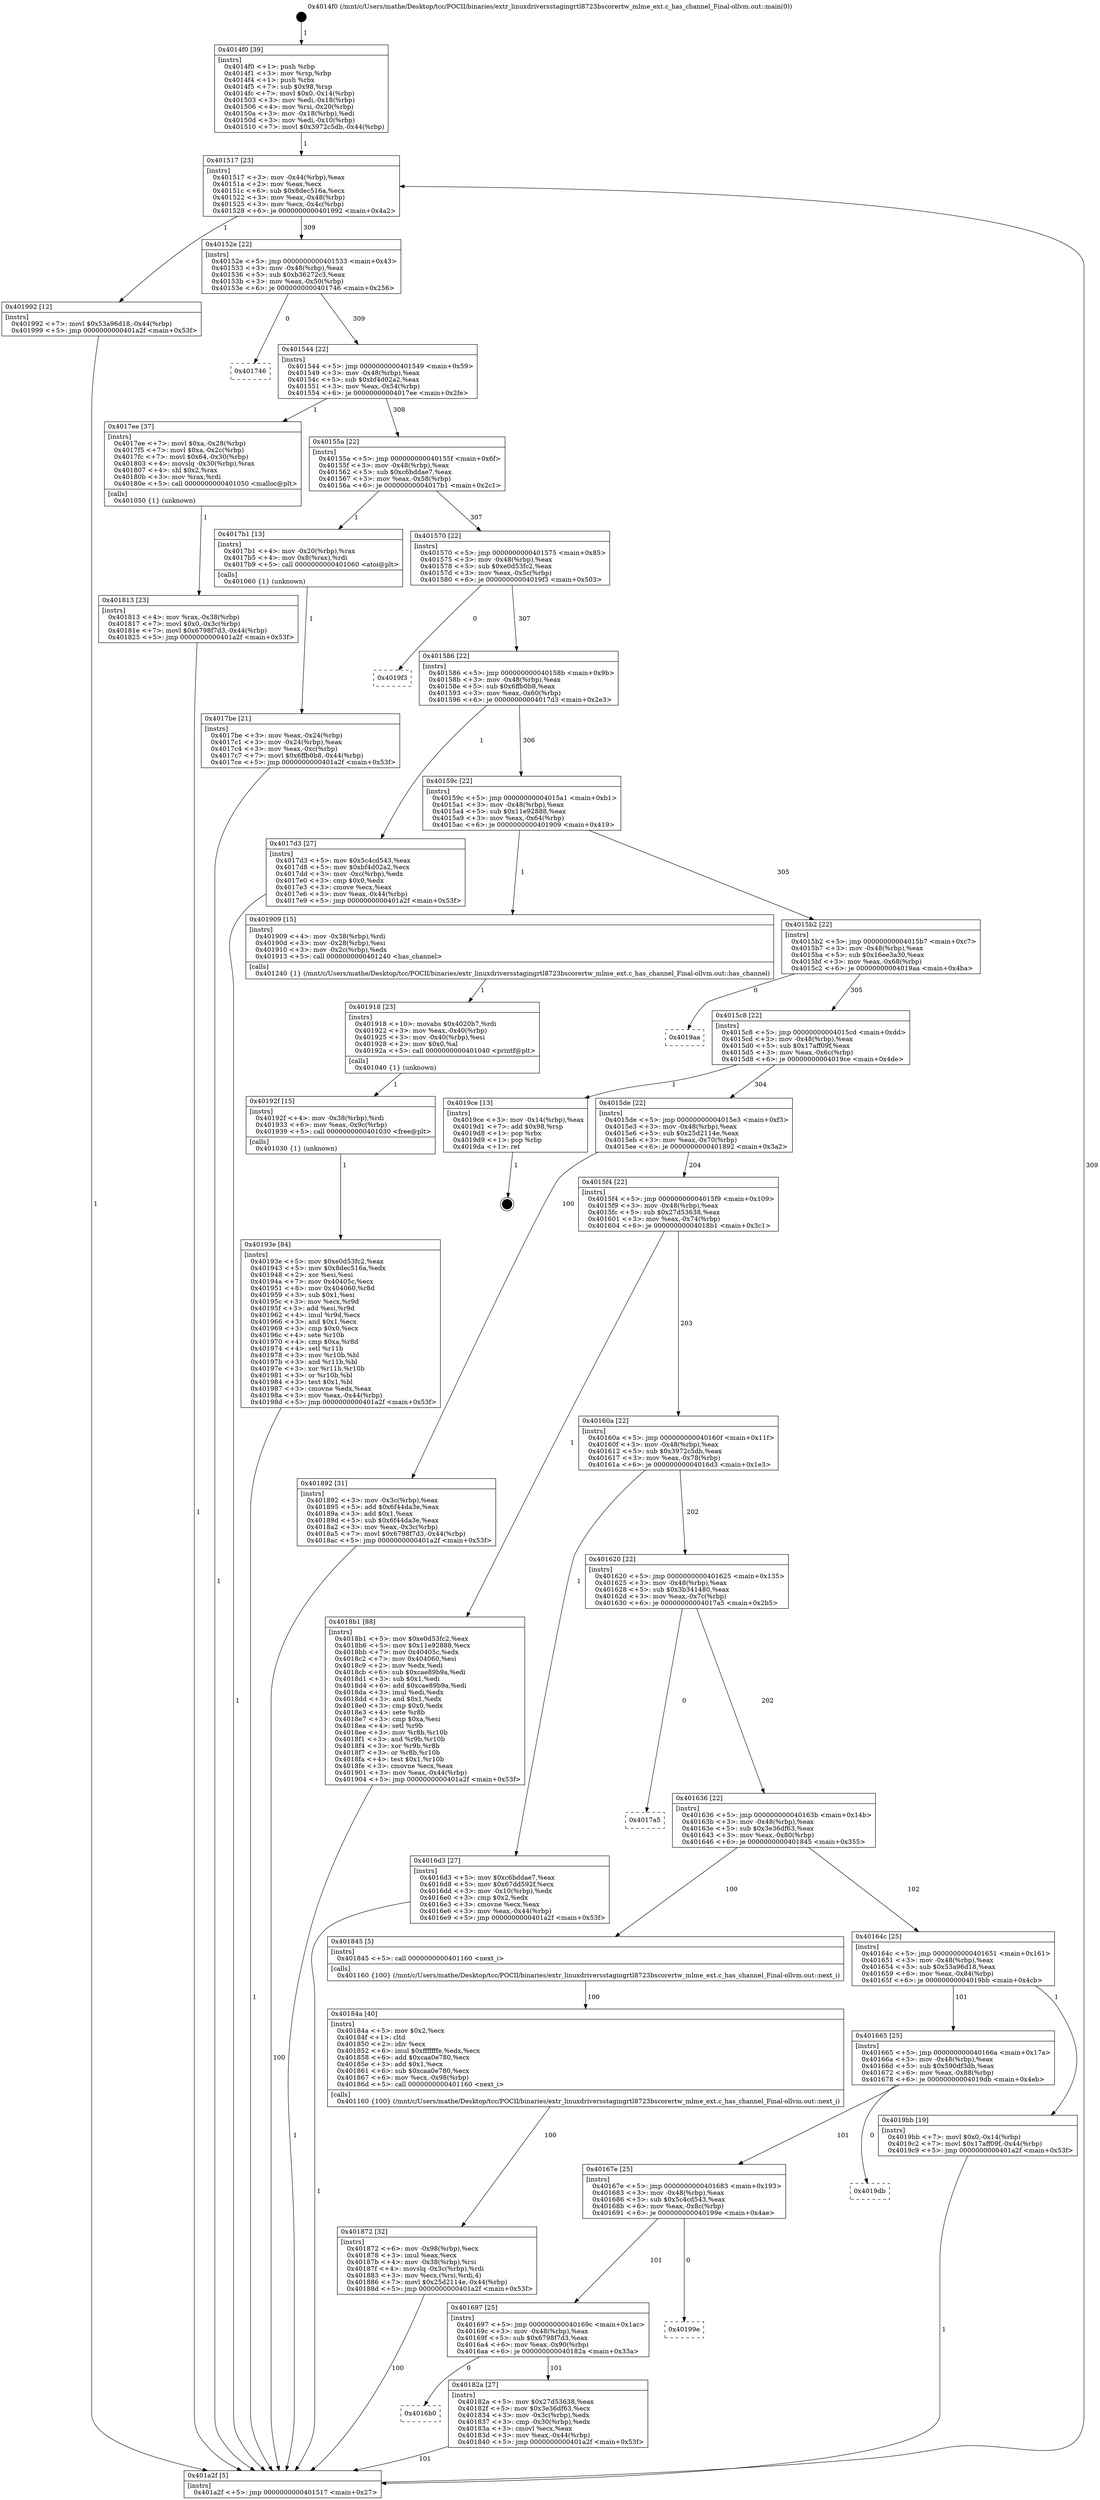 digraph "0x4014f0" {
  label = "0x4014f0 (/mnt/c/Users/mathe/Desktop/tcc/POCII/binaries/extr_linuxdriversstagingrtl8723bscorertw_mlme_ext.c_has_channel_Final-ollvm.out::main(0))"
  labelloc = "t"
  node[shape=record]

  Entry [label="",width=0.3,height=0.3,shape=circle,fillcolor=black,style=filled]
  "0x401517" [label="{
     0x401517 [23]\l
     | [instrs]\l
     &nbsp;&nbsp;0x401517 \<+3\>: mov -0x44(%rbp),%eax\l
     &nbsp;&nbsp;0x40151a \<+2\>: mov %eax,%ecx\l
     &nbsp;&nbsp;0x40151c \<+6\>: sub $0x8dec516a,%ecx\l
     &nbsp;&nbsp;0x401522 \<+3\>: mov %eax,-0x48(%rbp)\l
     &nbsp;&nbsp;0x401525 \<+3\>: mov %ecx,-0x4c(%rbp)\l
     &nbsp;&nbsp;0x401528 \<+6\>: je 0000000000401992 \<main+0x4a2\>\l
  }"]
  "0x401992" [label="{
     0x401992 [12]\l
     | [instrs]\l
     &nbsp;&nbsp;0x401992 \<+7\>: movl $0x53a96d18,-0x44(%rbp)\l
     &nbsp;&nbsp;0x401999 \<+5\>: jmp 0000000000401a2f \<main+0x53f\>\l
  }"]
  "0x40152e" [label="{
     0x40152e [22]\l
     | [instrs]\l
     &nbsp;&nbsp;0x40152e \<+5\>: jmp 0000000000401533 \<main+0x43\>\l
     &nbsp;&nbsp;0x401533 \<+3\>: mov -0x48(%rbp),%eax\l
     &nbsp;&nbsp;0x401536 \<+5\>: sub $0xb36272c3,%eax\l
     &nbsp;&nbsp;0x40153b \<+3\>: mov %eax,-0x50(%rbp)\l
     &nbsp;&nbsp;0x40153e \<+6\>: je 0000000000401746 \<main+0x256\>\l
  }"]
  Exit [label="",width=0.3,height=0.3,shape=circle,fillcolor=black,style=filled,peripheries=2]
  "0x401746" [label="{
     0x401746\l
  }", style=dashed]
  "0x401544" [label="{
     0x401544 [22]\l
     | [instrs]\l
     &nbsp;&nbsp;0x401544 \<+5\>: jmp 0000000000401549 \<main+0x59\>\l
     &nbsp;&nbsp;0x401549 \<+3\>: mov -0x48(%rbp),%eax\l
     &nbsp;&nbsp;0x40154c \<+5\>: sub $0xbf4d02a2,%eax\l
     &nbsp;&nbsp;0x401551 \<+3\>: mov %eax,-0x54(%rbp)\l
     &nbsp;&nbsp;0x401554 \<+6\>: je 00000000004017ee \<main+0x2fe\>\l
  }"]
  "0x40193e" [label="{
     0x40193e [84]\l
     | [instrs]\l
     &nbsp;&nbsp;0x40193e \<+5\>: mov $0xe0d53fc2,%eax\l
     &nbsp;&nbsp;0x401943 \<+5\>: mov $0x8dec516a,%edx\l
     &nbsp;&nbsp;0x401948 \<+2\>: xor %esi,%esi\l
     &nbsp;&nbsp;0x40194a \<+7\>: mov 0x40405c,%ecx\l
     &nbsp;&nbsp;0x401951 \<+8\>: mov 0x404060,%r8d\l
     &nbsp;&nbsp;0x401959 \<+3\>: sub $0x1,%esi\l
     &nbsp;&nbsp;0x40195c \<+3\>: mov %ecx,%r9d\l
     &nbsp;&nbsp;0x40195f \<+3\>: add %esi,%r9d\l
     &nbsp;&nbsp;0x401962 \<+4\>: imul %r9d,%ecx\l
     &nbsp;&nbsp;0x401966 \<+3\>: and $0x1,%ecx\l
     &nbsp;&nbsp;0x401969 \<+3\>: cmp $0x0,%ecx\l
     &nbsp;&nbsp;0x40196c \<+4\>: sete %r10b\l
     &nbsp;&nbsp;0x401970 \<+4\>: cmp $0xa,%r8d\l
     &nbsp;&nbsp;0x401974 \<+4\>: setl %r11b\l
     &nbsp;&nbsp;0x401978 \<+3\>: mov %r10b,%bl\l
     &nbsp;&nbsp;0x40197b \<+3\>: and %r11b,%bl\l
     &nbsp;&nbsp;0x40197e \<+3\>: xor %r11b,%r10b\l
     &nbsp;&nbsp;0x401981 \<+3\>: or %r10b,%bl\l
     &nbsp;&nbsp;0x401984 \<+3\>: test $0x1,%bl\l
     &nbsp;&nbsp;0x401987 \<+3\>: cmovne %edx,%eax\l
     &nbsp;&nbsp;0x40198a \<+3\>: mov %eax,-0x44(%rbp)\l
     &nbsp;&nbsp;0x40198d \<+5\>: jmp 0000000000401a2f \<main+0x53f\>\l
  }"]
  "0x4017ee" [label="{
     0x4017ee [37]\l
     | [instrs]\l
     &nbsp;&nbsp;0x4017ee \<+7\>: movl $0xa,-0x28(%rbp)\l
     &nbsp;&nbsp;0x4017f5 \<+7\>: movl $0xa,-0x2c(%rbp)\l
     &nbsp;&nbsp;0x4017fc \<+7\>: movl $0x64,-0x30(%rbp)\l
     &nbsp;&nbsp;0x401803 \<+4\>: movslq -0x30(%rbp),%rax\l
     &nbsp;&nbsp;0x401807 \<+4\>: shl $0x2,%rax\l
     &nbsp;&nbsp;0x40180b \<+3\>: mov %rax,%rdi\l
     &nbsp;&nbsp;0x40180e \<+5\>: call 0000000000401050 \<malloc@plt\>\l
     | [calls]\l
     &nbsp;&nbsp;0x401050 \{1\} (unknown)\l
  }"]
  "0x40155a" [label="{
     0x40155a [22]\l
     | [instrs]\l
     &nbsp;&nbsp;0x40155a \<+5\>: jmp 000000000040155f \<main+0x6f\>\l
     &nbsp;&nbsp;0x40155f \<+3\>: mov -0x48(%rbp),%eax\l
     &nbsp;&nbsp;0x401562 \<+5\>: sub $0xc6bddae7,%eax\l
     &nbsp;&nbsp;0x401567 \<+3\>: mov %eax,-0x58(%rbp)\l
     &nbsp;&nbsp;0x40156a \<+6\>: je 00000000004017b1 \<main+0x2c1\>\l
  }"]
  "0x40192f" [label="{
     0x40192f [15]\l
     | [instrs]\l
     &nbsp;&nbsp;0x40192f \<+4\>: mov -0x38(%rbp),%rdi\l
     &nbsp;&nbsp;0x401933 \<+6\>: mov %eax,-0x9c(%rbp)\l
     &nbsp;&nbsp;0x401939 \<+5\>: call 0000000000401030 \<free@plt\>\l
     | [calls]\l
     &nbsp;&nbsp;0x401030 \{1\} (unknown)\l
  }"]
  "0x4017b1" [label="{
     0x4017b1 [13]\l
     | [instrs]\l
     &nbsp;&nbsp;0x4017b1 \<+4\>: mov -0x20(%rbp),%rax\l
     &nbsp;&nbsp;0x4017b5 \<+4\>: mov 0x8(%rax),%rdi\l
     &nbsp;&nbsp;0x4017b9 \<+5\>: call 0000000000401060 \<atoi@plt\>\l
     | [calls]\l
     &nbsp;&nbsp;0x401060 \{1\} (unknown)\l
  }"]
  "0x401570" [label="{
     0x401570 [22]\l
     | [instrs]\l
     &nbsp;&nbsp;0x401570 \<+5\>: jmp 0000000000401575 \<main+0x85\>\l
     &nbsp;&nbsp;0x401575 \<+3\>: mov -0x48(%rbp),%eax\l
     &nbsp;&nbsp;0x401578 \<+5\>: sub $0xe0d53fc2,%eax\l
     &nbsp;&nbsp;0x40157d \<+3\>: mov %eax,-0x5c(%rbp)\l
     &nbsp;&nbsp;0x401580 \<+6\>: je 00000000004019f3 \<main+0x503\>\l
  }"]
  "0x401918" [label="{
     0x401918 [23]\l
     | [instrs]\l
     &nbsp;&nbsp;0x401918 \<+10\>: movabs $0x4020b7,%rdi\l
     &nbsp;&nbsp;0x401922 \<+3\>: mov %eax,-0x40(%rbp)\l
     &nbsp;&nbsp;0x401925 \<+3\>: mov -0x40(%rbp),%esi\l
     &nbsp;&nbsp;0x401928 \<+2\>: mov $0x0,%al\l
     &nbsp;&nbsp;0x40192a \<+5\>: call 0000000000401040 \<printf@plt\>\l
     | [calls]\l
     &nbsp;&nbsp;0x401040 \{1\} (unknown)\l
  }"]
  "0x4019f3" [label="{
     0x4019f3\l
  }", style=dashed]
  "0x401586" [label="{
     0x401586 [22]\l
     | [instrs]\l
     &nbsp;&nbsp;0x401586 \<+5\>: jmp 000000000040158b \<main+0x9b\>\l
     &nbsp;&nbsp;0x40158b \<+3\>: mov -0x48(%rbp),%eax\l
     &nbsp;&nbsp;0x40158e \<+5\>: sub $0x6ffb0b8,%eax\l
     &nbsp;&nbsp;0x401593 \<+3\>: mov %eax,-0x60(%rbp)\l
     &nbsp;&nbsp;0x401596 \<+6\>: je 00000000004017d3 \<main+0x2e3\>\l
  }"]
  "0x401872" [label="{
     0x401872 [32]\l
     | [instrs]\l
     &nbsp;&nbsp;0x401872 \<+6\>: mov -0x98(%rbp),%ecx\l
     &nbsp;&nbsp;0x401878 \<+3\>: imul %eax,%ecx\l
     &nbsp;&nbsp;0x40187b \<+4\>: mov -0x38(%rbp),%rsi\l
     &nbsp;&nbsp;0x40187f \<+4\>: movslq -0x3c(%rbp),%rdi\l
     &nbsp;&nbsp;0x401883 \<+3\>: mov %ecx,(%rsi,%rdi,4)\l
     &nbsp;&nbsp;0x401886 \<+7\>: movl $0x25d2114e,-0x44(%rbp)\l
     &nbsp;&nbsp;0x40188d \<+5\>: jmp 0000000000401a2f \<main+0x53f\>\l
  }"]
  "0x4017d3" [label="{
     0x4017d3 [27]\l
     | [instrs]\l
     &nbsp;&nbsp;0x4017d3 \<+5\>: mov $0x5c4cd543,%eax\l
     &nbsp;&nbsp;0x4017d8 \<+5\>: mov $0xbf4d02a2,%ecx\l
     &nbsp;&nbsp;0x4017dd \<+3\>: mov -0xc(%rbp),%edx\l
     &nbsp;&nbsp;0x4017e0 \<+3\>: cmp $0x0,%edx\l
     &nbsp;&nbsp;0x4017e3 \<+3\>: cmove %ecx,%eax\l
     &nbsp;&nbsp;0x4017e6 \<+3\>: mov %eax,-0x44(%rbp)\l
     &nbsp;&nbsp;0x4017e9 \<+5\>: jmp 0000000000401a2f \<main+0x53f\>\l
  }"]
  "0x40159c" [label="{
     0x40159c [22]\l
     | [instrs]\l
     &nbsp;&nbsp;0x40159c \<+5\>: jmp 00000000004015a1 \<main+0xb1\>\l
     &nbsp;&nbsp;0x4015a1 \<+3\>: mov -0x48(%rbp),%eax\l
     &nbsp;&nbsp;0x4015a4 \<+5\>: sub $0x11e92888,%eax\l
     &nbsp;&nbsp;0x4015a9 \<+3\>: mov %eax,-0x64(%rbp)\l
     &nbsp;&nbsp;0x4015ac \<+6\>: je 0000000000401909 \<main+0x419\>\l
  }"]
  "0x40184a" [label="{
     0x40184a [40]\l
     | [instrs]\l
     &nbsp;&nbsp;0x40184a \<+5\>: mov $0x2,%ecx\l
     &nbsp;&nbsp;0x40184f \<+1\>: cltd\l
     &nbsp;&nbsp;0x401850 \<+2\>: idiv %ecx\l
     &nbsp;&nbsp;0x401852 \<+6\>: imul $0xfffffffe,%edx,%ecx\l
     &nbsp;&nbsp;0x401858 \<+6\>: add $0xcaa0e780,%ecx\l
     &nbsp;&nbsp;0x40185e \<+3\>: add $0x1,%ecx\l
     &nbsp;&nbsp;0x401861 \<+6\>: sub $0xcaa0e780,%ecx\l
     &nbsp;&nbsp;0x401867 \<+6\>: mov %ecx,-0x98(%rbp)\l
     &nbsp;&nbsp;0x40186d \<+5\>: call 0000000000401160 \<next_i\>\l
     | [calls]\l
     &nbsp;&nbsp;0x401160 \{100\} (/mnt/c/Users/mathe/Desktop/tcc/POCII/binaries/extr_linuxdriversstagingrtl8723bscorertw_mlme_ext.c_has_channel_Final-ollvm.out::next_i)\l
  }"]
  "0x401909" [label="{
     0x401909 [15]\l
     | [instrs]\l
     &nbsp;&nbsp;0x401909 \<+4\>: mov -0x38(%rbp),%rdi\l
     &nbsp;&nbsp;0x40190d \<+3\>: mov -0x28(%rbp),%esi\l
     &nbsp;&nbsp;0x401910 \<+3\>: mov -0x2c(%rbp),%edx\l
     &nbsp;&nbsp;0x401913 \<+5\>: call 0000000000401240 \<has_channel\>\l
     | [calls]\l
     &nbsp;&nbsp;0x401240 \{1\} (/mnt/c/Users/mathe/Desktop/tcc/POCII/binaries/extr_linuxdriversstagingrtl8723bscorertw_mlme_ext.c_has_channel_Final-ollvm.out::has_channel)\l
  }"]
  "0x4015b2" [label="{
     0x4015b2 [22]\l
     | [instrs]\l
     &nbsp;&nbsp;0x4015b2 \<+5\>: jmp 00000000004015b7 \<main+0xc7\>\l
     &nbsp;&nbsp;0x4015b7 \<+3\>: mov -0x48(%rbp),%eax\l
     &nbsp;&nbsp;0x4015ba \<+5\>: sub $0x16ee3a30,%eax\l
     &nbsp;&nbsp;0x4015bf \<+3\>: mov %eax,-0x68(%rbp)\l
     &nbsp;&nbsp;0x4015c2 \<+6\>: je 00000000004019aa \<main+0x4ba\>\l
  }"]
  "0x4016b0" [label="{
     0x4016b0\l
  }", style=dashed]
  "0x4019aa" [label="{
     0x4019aa\l
  }", style=dashed]
  "0x4015c8" [label="{
     0x4015c8 [22]\l
     | [instrs]\l
     &nbsp;&nbsp;0x4015c8 \<+5\>: jmp 00000000004015cd \<main+0xdd\>\l
     &nbsp;&nbsp;0x4015cd \<+3\>: mov -0x48(%rbp),%eax\l
     &nbsp;&nbsp;0x4015d0 \<+5\>: sub $0x17aff09f,%eax\l
     &nbsp;&nbsp;0x4015d5 \<+3\>: mov %eax,-0x6c(%rbp)\l
     &nbsp;&nbsp;0x4015d8 \<+6\>: je 00000000004019ce \<main+0x4de\>\l
  }"]
  "0x40182a" [label="{
     0x40182a [27]\l
     | [instrs]\l
     &nbsp;&nbsp;0x40182a \<+5\>: mov $0x27d53638,%eax\l
     &nbsp;&nbsp;0x40182f \<+5\>: mov $0x3e36df63,%ecx\l
     &nbsp;&nbsp;0x401834 \<+3\>: mov -0x3c(%rbp),%edx\l
     &nbsp;&nbsp;0x401837 \<+3\>: cmp -0x30(%rbp),%edx\l
     &nbsp;&nbsp;0x40183a \<+3\>: cmovl %ecx,%eax\l
     &nbsp;&nbsp;0x40183d \<+3\>: mov %eax,-0x44(%rbp)\l
     &nbsp;&nbsp;0x401840 \<+5\>: jmp 0000000000401a2f \<main+0x53f\>\l
  }"]
  "0x4019ce" [label="{
     0x4019ce [13]\l
     | [instrs]\l
     &nbsp;&nbsp;0x4019ce \<+3\>: mov -0x14(%rbp),%eax\l
     &nbsp;&nbsp;0x4019d1 \<+7\>: add $0x98,%rsp\l
     &nbsp;&nbsp;0x4019d8 \<+1\>: pop %rbx\l
     &nbsp;&nbsp;0x4019d9 \<+1\>: pop %rbp\l
     &nbsp;&nbsp;0x4019da \<+1\>: ret\l
  }"]
  "0x4015de" [label="{
     0x4015de [22]\l
     | [instrs]\l
     &nbsp;&nbsp;0x4015de \<+5\>: jmp 00000000004015e3 \<main+0xf3\>\l
     &nbsp;&nbsp;0x4015e3 \<+3\>: mov -0x48(%rbp),%eax\l
     &nbsp;&nbsp;0x4015e6 \<+5\>: sub $0x25d2114e,%eax\l
     &nbsp;&nbsp;0x4015eb \<+3\>: mov %eax,-0x70(%rbp)\l
     &nbsp;&nbsp;0x4015ee \<+6\>: je 0000000000401892 \<main+0x3a2\>\l
  }"]
  "0x401697" [label="{
     0x401697 [25]\l
     | [instrs]\l
     &nbsp;&nbsp;0x401697 \<+5\>: jmp 000000000040169c \<main+0x1ac\>\l
     &nbsp;&nbsp;0x40169c \<+3\>: mov -0x48(%rbp),%eax\l
     &nbsp;&nbsp;0x40169f \<+5\>: sub $0x6798f7d3,%eax\l
     &nbsp;&nbsp;0x4016a4 \<+6\>: mov %eax,-0x90(%rbp)\l
     &nbsp;&nbsp;0x4016aa \<+6\>: je 000000000040182a \<main+0x33a\>\l
  }"]
  "0x401892" [label="{
     0x401892 [31]\l
     | [instrs]\l
     &nbsp;&nbsp;0x401892 \<+3\>: mov -0x3c(%rbp),%eax\l
     &nbsp;&nbsp;0x401895 \<+5\>: add $0x6f44da3e,%eax\l
     &nbsp;&nbsp;0x40189a \<+3\>: add $0x1,%eax\l
     &nbsp;&nbsp;0x40189d \<+5\>: sub $0x6f44da3e,%eax\l
     &nbsp;&nbsp;0x4018a2 \<+3\>: mov %eax,-0x3c(%rbp)\l
     &nbsp;&nbsp;0x4018a5 \<+7\>: movl $0x6798f7d3,-0x44(%rbp)\l
     &nbsp;&nbsp;0x4018ac \<+5\>: jmp 0000000000401a2f \<main+0x53f\>\l
  }"]
  "0x4015f4" [label="{
     0x4015f4 [22]\l
     | [instrs]\l
     &nbsp;&nbsp;0x4015f4 \<+5\>: jmp 00000000004015f9 \<main+0x109\>\l
     &nbsp;&nbsp;0x4015f9 \<+3\>: mov -0x48(%rbp),%eax\l
     &nbsp;&nbsp;0x4015fc \<+5\>: sub $0x27d53638,%eax\l
     &nbsp;&nbsp;0x401601 \<+3\>: mov %eax,-0x74(%rbp)\l
     &nbsp;&nbsp;0x401604 \<+6\>: je 00000000004018b1 \<main+0x3c1\>\l
  }"]
  "0x40199e" [label="{
     0x40199e\l
  }", style=dashed]
  "0x4018b1" [label="{
     0x4018b1 [88]\l
     | [instrs]\l
     &nbsp;&nbsp;0x4018b1 \<+5\>: mov $0xe0d53fc2,%eax\l
     &nbsp;&nbsp;0x4018b6 \<+5\>: mov $0x11e92888,%ecx\l
     &nbsp;&nbsp;0x4018bb \<+7\>: mov 0x40405c,%edx\l
     &nbsp;&nbsp;0x4018c2 \<+7\>: mov 0x404060,%esi\l
     &nbsp;&nbsp;0x4018c9 \<+2\>: mov %edx,%edi\l
     &nbsp;&nbsp;0x4018cb \<+6\>: sub $0xcae89b9a,%edi\l
     &nbsp;&nbsp;0x4018d1 \<+3\>: sub $0x1,%edi\l
     &nbsp;&nbsp;0x4018d4 \<+6\>: add $0xcae89b9a,%edi\l
     &nbsp;&nbsp;0x4018da \<+3\>: imul %edi,%edx\l
     &nbsp;&nbsp;0x4018dd \<+3\>: and $0x1,%edx\l
     &nbsp;&nbsp;0x4018e0 \<+3\>: cmp $0x0,%edx\l
     &nbsp;&nbsp;0x4018e3 \<+4\>: sete %r8b\l
     &nbsp;&nbsp;0x4018e7 \<+3\>: cmp $0xa,%esi\l
     &nbsp;&nbsp;0x4018ea \<+4\>: setl %r9b\l
     &nbsp;&nbsp;0x4018ee \<+3\>: mov %r8b,%r10b\l
     &nbsp;&nbsp;0x4018f1 \<+3\>: and %r9b,%r10b\l
     &nbsp;&nbsp;0x4018f4 \<+3\>: xor %r9b,%r8b\l
     &nbsp;&nbsp;0x4018f7 \<+3\>: or %r8b,%r10b\l
     &nbsp;&nbsp;0x4018fa \<+4\>: test $0x1,%r10b\l
     &nbsp;&nbsp;0x4018fe \<+3\>: cmovne %ecx,%eax\l
     &nbsp;&nbsp;0x401901 \<+3\>: mov %eax,-0x44(%rbp)\l
     &nbsp;&nbsp;0x401904 \<+5\>: jmp 0000000000401a2f \<main+0x53f\>\l
  }"]
  "0x40160a" [label="{
     0x40160a [22]\l
     | [instrs]\l
     &nbsp;&nbsp;0x40160a \<+5\>: jmp 000000000040160f \<main+0x11f\>\l
     &nbsp;&nbsp;0x40160f \<+3\>: mov -0x48(%rbp),%eax\l
     &nbsp;&nbsp;0x401612 \<+5\>: sub $0x3972c5db,%eax\l
     &nbsp;&nbsp;0x401617 \<+3\>: mov %eax,-0x78(%rbp)\l
     &nbsp;&nbsp;0x40161a \<+6\>: je 00000000004016d3 \<main+0x1e3\>\l
  }"]
  "0x40167e" [label="{
     0x40167e [25]\l
     | [instrs]\l
     &nbsp;&nbsp;0x40167e \<+5\>: jmp 0000000000401683 \<main+0x193\>\l
     &nbsp;&nbsp;0x401683 \<+3\>: mov -0x48(%rbp),%eax\l
     &nbsp;&nbsp;0x401686 \<+5\>: sub $0x5c4cd543,%eax\l
     &nbsp;&nbsp;0x40168b \<+6\>: mov %eax,-0x8c(%rbp)\l
     &nbsp;&nbsp;0x401691 \<+6\>: je 000000000040199e \<main+0x4ae\>\l
  }"]
  "0x4016d3" [label="{
     0x4016d3 [27]\l
     | [instrs]\l
     &nbsp;&nbsp;0x4016d3 \<+5\>: mov $0xc6bddae7,%eax\l
     &nbsp;&nbsp;0x4016d8 \<+5\>: mov $0x67dd592f,%ecx\l
     &nbsp;&nbsp;0x4016dd \<+3\>: mov -0x10(%rbp),%edx\l
     &nbsp;&nbsp;0x4016e0 \<+3\>: cmp $0x2,%edx\l
     &nbsp;&nbsp;0x4016e3 \<+3\>: cmovne %ecx,%eax\l
     &nbsp;&nbsp;0x4016e6 \<+3\>: mov %eax,-0x44(%rbp)\l
     &nbsp;&nbsp;0x4016e9 \<+5\>: jmp 0000000000401a2f \<main+0x53f\>\l
  }"]
  "0x401620" [label="{
     0x401620 [22]\l
     | [instrs]\l
     &nbsp;&nbsp;0x401620 \<+5\>: jmp 0000000000401625 \<main+0x135\>\l
     &nbsp;&nbsp;0x401625 \<+3\>: mov -0x48(%rbp),%eax\l
     &nbsp;&nbsp;0x401628 \<+5\>: sub $0x3b341480,%eax\l
     &nbsp;&nbsp;0x40162d \<+3\>: mov %eax,-0x7c(%rbp)\l
     &nbsp;&nbsp;0x401630 \<+6\>: je 00000000004017a5 \<main+0x2b5\>\l
  }"]
  "0x401a2f" [label="{
     0x401a2f [5]\l
     | [instrs]\l
     &nbsp;&nbsp;0x401a2f \<+5\>: jmp 0000000000401517 \<main+0x27\>\l
  }"]
  "0x4014f0" [label="{
     0x4014f0 [39]\l
     | [instrs]\l
     &nbsp;&nbsp;0x4014f0 \<+1\>: push %rbp\l
     &nbsp;&nbsp;0x4014f1 \<+3\>: mov %rsp,%rbp\l
     &nbsp;&nbsp;0x4014f4 \<+1\>: push %rbx\l
     &nbsp;&nbsp;0x4014f5 \<+7\>: sub $0x98,%rsp\l
     &nbsp;&nbsp;0x4014fc \<+7\>: movl $0x0,-0x14(%rbp)\l
     &nbsp;&nbsp;0x401503 \<+3\>: mov %edi,-0x18(%rbp)\l
     &nbsp;&nbsp;0x401506 \<+4\>: mov %rsi,-0x20(%rbp)\l
     &nbsp;&nbsp;0x40150a \<+3\>: mov -0x18(%rbp),%edi\l
     &nbsp;&nbsp;0x40150d \<+3\>: mov %edi,-0x10(%rbp)\l
     &nbsp;&nbsp;0x401510 \<+7\>: movl $0x3972c5db,-0x44(%rbp)\l
  }"]
  "0x4017be" [label="{
     0x4017be [21]\l
     | [instrs]\l
     &nbsp;&nbsp;0x4017be \<+3\>: mov %eax,-0x24(%rbp)\l
     &nbsp;&nbsp;0x4017c1 \<+3\>: mov -0x24(%rbp),%eax\l
     &nbsp;&nbsp;0x4017c4 \<+3\>: mov %eax,-0xc(%rbp)\l
     &nbsp;&nbsp;0x4017c7 \<+7\>: movl $0x6ffb0b8,-0x44(%rbp)\l
     &nbsp;&nbsp;0x4017ce \<+5\>: jmp 0000000000401a2f \<main+0x53f\>\l
  }"]
  "0x401813" [label="{
     0x401813 [23]\l
     | [instrs]\l
     &nbsp;&nbsp;0x401813 \<+4\>: mov %rax,-0x38(%rbp)\l
     &nbsp;&nbsp;0x401817 \<+7\>: movl $0x0,-0x3c(%rbp)\l
     &nbsp;&nbsp;0x40181e \<+7\>: movl $0x6798f7d3,-0x44(%rbp)\l
     &nbsp;&nbsp;0x401825 \<+5\>: jmp 0000000000401a2f \<main+0x53f\>\l
  }"]
  "0x4019db" [label="{
     0x4019db\l
  }", style=dashed]
  "0x4017a5" [label="{
     0x4017a5\l
  }", style=dashed]
  "0x401636" [label="{
     0x401636 [22]\l
     | [instrs]\l
     &nbsp;&nbsp;0x401636 \<+5\>: jmp 000000000040163b \<main+0x14b\>\l
     &nbsp;&nbsp;0x40163b \<+3\>: mov -0x48(%rbp),%eax\l
     &nbsp;&nbsp;0x40163e \<+5\>: sub $0x3e36df63,%eax\l
     &nbsp;&nbsp;0x401643 \<+3\>: mov %eax,-0x80(%rbp)\l
     &nbsp;&nbsp;0x401646 \<+6\>: je 0000000000401845 \<main+0x355\>\l
  }"]
  "0x401665" [label="{
     0x401665 [25]\l
     | [instrs]\l
     &nbsp;&nbsp;0x401665 \<+5\>: jmp 000000000040166a \<main+0x17a\>\l
     &nbsp;&nbsp;0x40166a \<+3\>: mov -0x48(%rbp),%eax\l
     &nbsp;&nbsp;0x40166d \<+5\>: sub $0x590df3db,%eax\l
     &nbsp;&nbsp;0x401672 \<+6\>: mov %eax,-0x88(%rbp)\l
     &nbsp;&nbsp;0x401678 \<+6\>: je 00000000004019db \<main+0x4eb\>\l
  }"]
  "0x401845" [label="{
     0x401845 [5]\l
     | [instrs]\l
     &nbsp;&nbsp;0x401845 \<+5\>: call 0000000000401160 \<next_i\>\l
     | [calls]\l
     &nbsp;&nbsp;0x401160 \{100\} (/mnt/c/Users/mathe/Desktop/tcc/POCII/binaries/extr_linuxdriversstagingrtl8723bscorertw_mlme_ext.c_has_channel_Final-ollvm.out::next_i)\l
  }"]
  "0x40164c" [label="{
     0x40164c [25]\l
     | [instrs]\l
     &nbsp;&nbsp;0x40164c \<+5\>: jmp 0000000000401651 \<main+0x161\>\l
     &nbsp;&nbsp;0x401651 \<+3\>: mov -0x48(%rbp),%eax\l
     &nbsp;&nbsp;0x401654 \<+5\>: sub $0x53a96d18,%eax\l
     &nbsp;&nbsp;0x401659 \<+6\>: mov %eax,-0x84(%rbp)\l
     &nbsp;&nbsp;0x40165f \<+6\>: je 00000000004019bb \<main+0x4cb\>\l
  }"]
  "0x4019bb" [label="{
     0x4019bb [19]\l
     | [instrs]\l
     &nbsp;&nbsp;0x4019bb \<+7\>: movl $0x0,-0x14(%rbp)\l
     &nbsp;&nbsp;0x4019c2 \<+7\>: movl $0x17aff09f,-0x44(%rbp)\l
     &nbsp;&nbsp;0x4019c9 \<+5\>: jmp 0000000000401a2f \<main+0x53f\>\l
  }"]
  Entry -> "0x4014f0" [label=" 1"]
  "0x401517" -> "0x401992" [label=" 1"]
  "0x401517" -> "0x40152e" [label=" 309"]
  "0x4019ce" -> Exit [label=" 1"]
  "0x40152e" -> "0x401746" [label=" 0"]
  "0x40152e" -> "0x401544" [label=" 309"]
  "0x4019bb" -> "0x401a2f" [label=" 1"]
  "0x401544" -> "0x4017ee" [label=" 1"]
  "0x401544" -> "0x40155a" [label=" 308"]
  "0x401992" -> "0x401a2f" [label=" 1"]
  "0x40155a" -> "0x4017b1" [label=" 1"]
  "0x40155a" -> "0x401570" [label=" 307"]
  "0x40193e" -> "0x401a2f" [label=" 1"]
  "0x401570" -> "0x4019f3" [label=" 0"]
  "0x401570" -> "0x401586" [label=" 307"]
  "0x40192f" -> "0x40193e" [label=" 1"]
  "0x401586" -> "0x4017d3" [label=" 1"]
  "0x401586" -> "0x40159c" [label=" 306"]
  "0x401918" -> "0x40192f" [label=" 1"]
  "0x40159c" -> "0x401909" [label=" 1"]
  "0x40159c" -> "0x4015b2" [label=" 305"]
  "0x401909" -> "0x401918" [label=" 1"]
  "0x4015b2" -> "0x4019aa" [label=" 0"]
  "0x4015b2" -> "0x4015c8" [label=" 305"]
  "0x4018b1" -> "0x401a2f" [label=" 1"]
  "0x4015c8" -> "0x4019ce" [label=" 1"]
  "0x4015c8" -> "0x4015de" [label=" 304"]
  "0x401892" -> "0x401a2f" [label=" 100"]
  "0x4015de" -> "0x401892" [label=" 100"]
  "0x4015de" -> "0x4015f4" [label=" 204"]
  "0x40184a" -> "0x401872" [label=" 100"]
  "0x4015f4" -> "0x4018b1" [label=" 1"]
  "0x4015f4" -> "0x40160a" [label=" 203"]
  "0x401845" -> "0x40184a" [label=" 100"]
  "0x40160a" -> "0x4016d3" [label=" 1"]
  "0x40160a" -> "0x401620" [label=" 202"]
  "0x4016d3" -> "0x401a2f" [label=" 1"]
  "0x4014f0" -> "0x401517" [label=" 1"]
  "0x401a2f" -> "0x401517" [label=" 309"]
  "0x4017b1" -> "0x4017be" [label=" 1"]
  "0x4017be" -> "0x401a2f" [label=" 1"]
  "0x4017d3" -> "0x401a2f" [label=" 1"]
  "0x4017ee" -> "0x401813" [label=" 1"]
  "0x401813" -> "0x401a2f" [label=" 1"]
  "0x401697" -> "0x4016b0" [label=" 0"]
  "0x401620" -> "0x4017a5" [label=" 0"]
  "0x401620" -> "0x401636" [label=" 202"]
  "0x401697" -> "0x40182a" [label=" 101"]
  "0x401636" -> "0x401845" [label=" 100"]
  "0x401636" -> "0x40164c" [label=" 102"]
  "0x40167e" -> "0x401697" [label=" 101"]
  "0x40164c" -> "0x4019bb" [label=" 1"]
  "0x40164c" -> "0x401665" [label=" 101"]
  "0x401872" -> "0x401a2f" [label=" 100"]
  "0x401665" -> "0x4019db" [label=" 0"]
  "0x401665" -> "0x40167e" [label=" 101"]
  "0x40182a" -> "0x401a2f" [label=" 101"]
  "0x40167e" -> "0x40199e" [label=" 0"]
}
